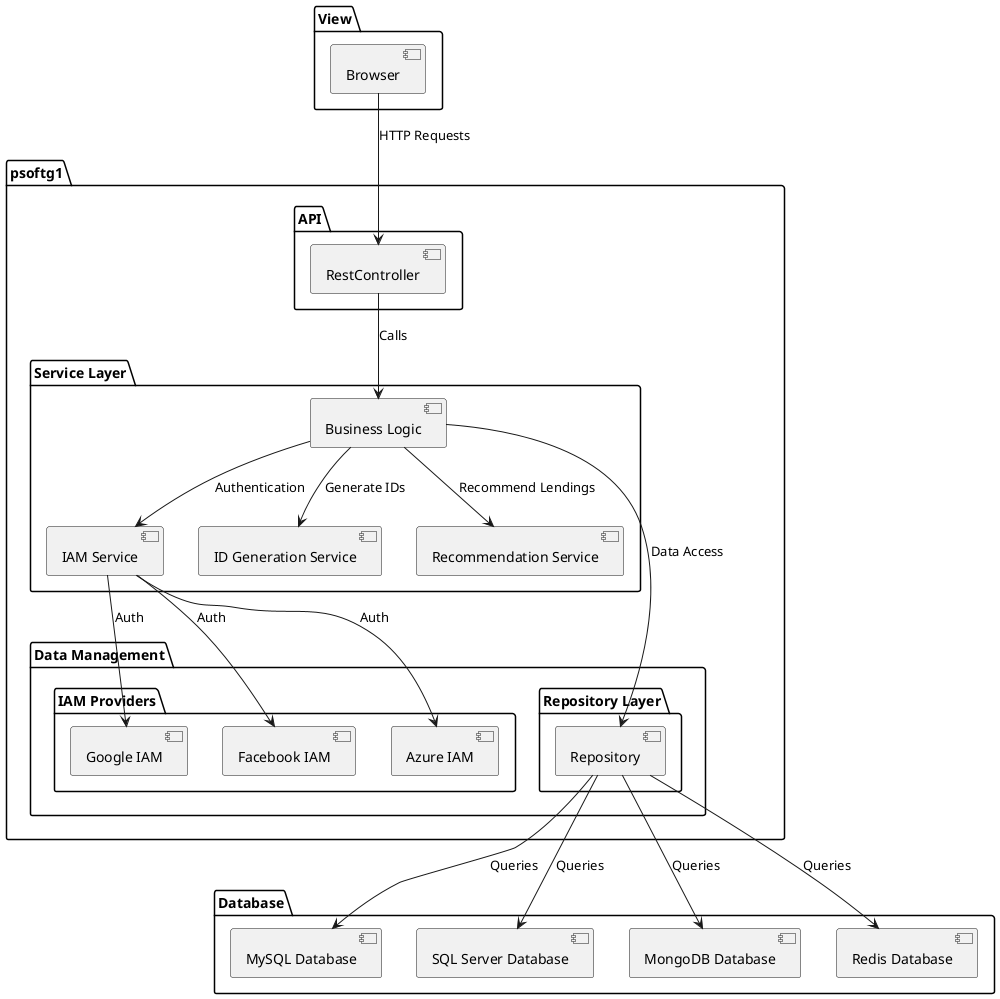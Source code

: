 @startuml

package View {
  [Browser]
}

package psoftg1 {

  package "API" {
    [RestController]
  }

  package "Service Layer" {
    [Business Logic]
    [IAM Service]
    [ID Generation Service]
    [Recommendation Service]
  }

  package "Data Management" {

  package "Repository Layer" {
    [Repository]
  }

  package "IAM Providers" {
    [Google IAM]
    [Facebook IAM]
    [Azure IAM]
  }
  }
  }
   package "Database" {
      [MySQL Database]
      [SQL Server Database]
      [MongoDB Database]
      [Redis Database]
   }


  [RestController] --> [Business Logic] : Calls
  [Business Logic] --> [Repository] : Data Access
  [Business Logic] --> [IAM Service] : Authentication
  [Business Logic] --> [ID Generation Service] : Generate IDs
  [Business Logic] --> [Recommendation Service] : Recommend Lendings
  [Repository] --> [MySQL Database] : Queries
  [Repository] --> [SQL Server Database] : Queries
  [Repository] --> [MongoDB Database] : Queries
  [Repository] --> [Redis Database] : Queries
  [IAM Service] --> [Google IAM] : Auth
  [IAM Service] --> [Facebook IAM] : Auth
  [IAM Service] --> [Azure IAM] : Auth
}

[Browser] --> [RestController] : HTTP Requests

@enduml
